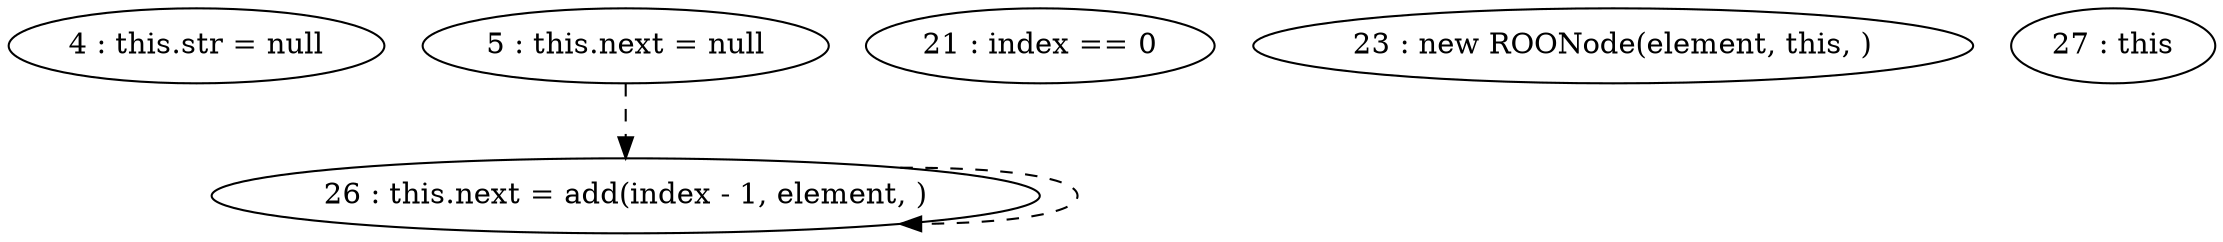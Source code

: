 digraph G {
"4 : this.str = null"
"5 : this.next = null"
"5 : this.next = null" -> "26 : this.next = add(index - 1, element, )" [style=dashed]
"21 : index == 0"
"23 : new ROONode(element, this, )"
"26 : this.next = add(index - 1, element, )"
"26 : this.next = add(index - 1, element, )" -> "26 : this.next = add(index - 1, element, )" [style=dashed]
"27 : this"
}